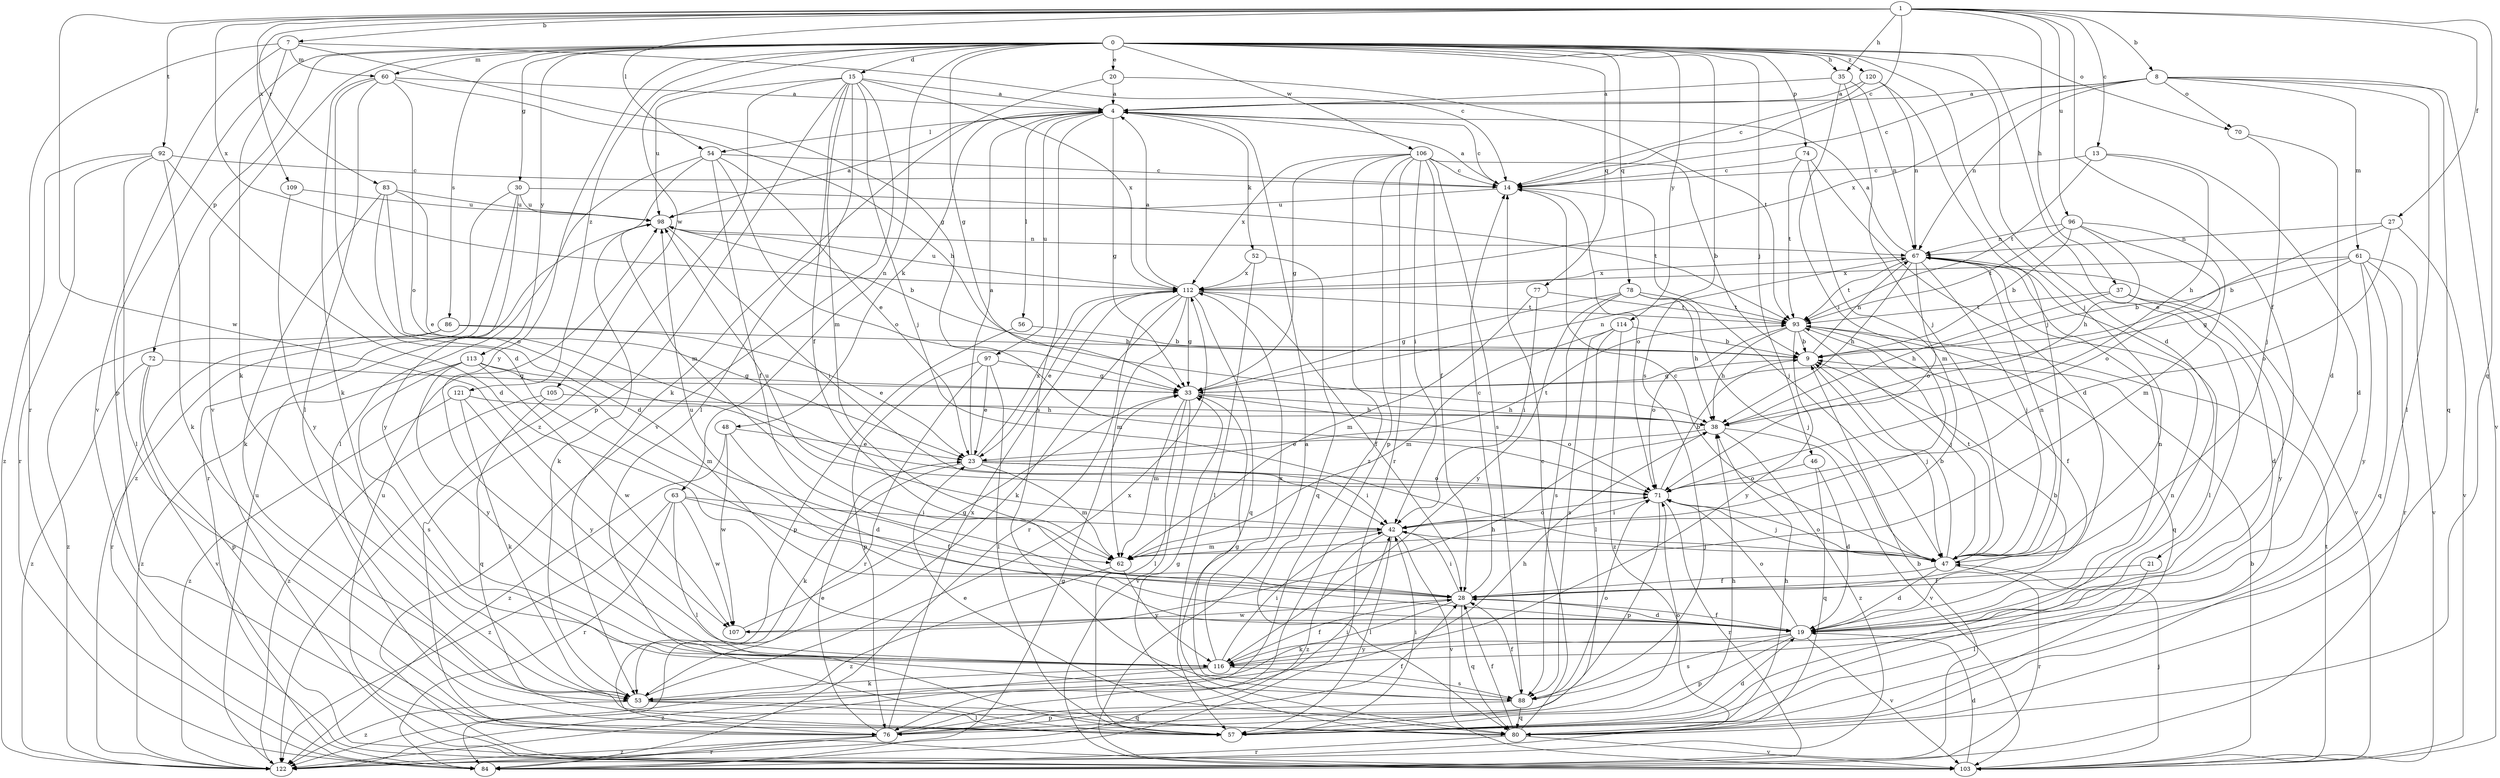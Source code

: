 strict digraph  {
0;
1;
4;
7;
8;
9;
13;
14;
15;
19;
20;
21;
23;
27;
28;
30;
33;
35;
37;
38;
42;
46;
47;
48;
52;
53;
54;
56;
57;
60;
61;
62;
63;
67;
70;
71;
72;
74;
76;
77;
78;
80;
83;
84;
86;
88;
92;
93;
96;
97;
98;
103;
105;
106;
107;
109;
112;
113;
114;
116;
120;
121;
122;
0 -> 15  [label=d];
0 -> 19  [label=d];
0 -> 20  [label=e];
0 -> 21  [label=e];
0 -> 30  [label=g];
0 -> 33  [label=g];
0 -> 35  [label=h];
0 -> 46  [label=j];
0 -> 47  [label=j];
0 -> 60  [label=m];
0 -> 63  [label=n];
0 -> 70  [label=o];
0 -> 72  [label=p];
0 -> 74  [label=p];
0 -> 76  [label=p];
0 -> 77  [label=q];
0 -> 78  [label=q];
0 -> 86  [label=s];
0 -> 88  [label=s];
0 -> 103  [label=v];
0 -> 105  [label=w];
0 -> 106  [label=w];
0 -> 113  [label=y];
0 -> 114  [label=y];
0 -> 116  [label=y];
0 -> 120  [label=z];
0 -> 121  [label=z];
1 -> 7  [label=b];
1 -> 8  [label=b];
1 -> 13  [label=c];
1 -> 14  [label=c];
1 -> 27  [label=f];
1 -> 28  [label=f];
1 -> 35  [label=h];
1 -> 37  [label=h];
1 -> 54  [label=l];
1 -> 80  [label=q];
1 -> 83  [label=r];
1 -> 92  [label=t];
1 -> 96  [label=u];
1 -> 107  [label=w];
1 -> 109  [label=x];
1 -> 112  [label=x];
4 -> 14  [label=c];
4 -> 33  [label=g];
4 -> 48  [label=k];
4 -> 52  [label=k];
4 -> 54  [label=l];
4 -> 56  [label=l];
4 -> 88  [label=s];
4 -> 97  [label=u];
7 -> 14  [label=c];
7 -> 33  [label=g];
7 -> 53  [label=k];
7 -> 60  [label=m];
7 -> 84  [label=r];
7 -> 103  [label=v];
8 -> 4  [label=a];
8 -> 14  [label=c];
8 -> 57  [label=l];
8 -> 61  [label=m];
8 -> 67  [label=n];
8 -> 70  [label=o];
8 -> 80  [label=q];
8 -> 103  [label=v];
8 -> 112  [label=x];
9 -> 33  [label=g];
9 -> 47  [label=j];
9 -> 67  [label=n];
13 -> 14  [label=c];
13 -> 19  [label=d];
13 -> 38  [label=h];
13 -> 93  [label=t];
14 -> 4  [label=a];
14 -> 47  [label=j];
14 -> 71  [label=o];
14 -> 98  [label=u];
15 -> 4  [label=a];
15 -> 28  [label=f];
15 -> 47  [label=j];
15 -> 57  [label=l];
15 -> 62  [label=m];
15 -> 76  [label=p];
15 -> 98  [label=u];
15 -> 103  [label=v];
15 -> 112  [label=x];
15 -> 122  [label=z];
19 -> 9  [label=b];
19 -> 28  [label=f];
19 -> 67  [label=n];
19 -> 71  [label=o];
19 -> 76  [label=p];
19 -> 88  [label=s];
19 -> 103  [label=v];
19 -> 116  [label=y];
20 -> 4  [label=a];
20 -> 53  [label=k];
20 -> 93  [label=t];
21 -> 28  [label=f];
21 -> 57  [label=l];
23 -> 4  [label=a];
23 -> 42  [label=i];
23 -> 53  [label=k];
23 -> 62  [label=m];
23 -> 71  [label=o];
23 -> 93  [label=t];
23 -> 112  [label=x];
27 -> 9  [label=b];
27 -> 67  [label=n];
27 -> 71  [label=o];
27 -> 103  [label=v];
28 -> 14  [label=c];
28 -> 19  [label=d];
28 -> 42  [label=i];
28 -> 53  [label=k];
28 -> 80  [label=q];
28 -> 98  [label=u];
28 -> 107  [label=w];
30 -> 84  [label=r];
30 -> 93  [label=t];
30 -> 98  [label=u];
30 -> 116  [label=y];
30 -> 122  [label=z];
33 -> 38  [label=h];
33 -> 57  [label=l];
33 -> 62  [label=m];
33 -> 67  [label=n];
33 -> 71  [label=o];
33 -> 103  [label=v];
35 -> 4  [label=a];
35 -> 42  [label=i];
35 -> 47  [label=j];
35 -> 67  [label=n];
37 -> 19  [label=d];
37 -> 38  [label=h];
37 -> 93  [label=t];
37 -> 116  [label=y];
38 -> 23  [label=e];
38 -> 103  [label=v];
38 -> 122  [label=z];
42 -> 47  [label=j];
42 -> 57  [label=l];
42 -> 62  [label=m];
42 -> 71  [label=o];
42 -> 98  [label=u];
42 -> 103  [label=v];
42 -> 122  [label=z];
46 -> 19  [label=d];
46 -> 71  [label=o];
46 -> 80  [label=q];
47 -> 9  [label=b];
47 -> 14  [label=c];
47 -> 19  [label=d];
47 -> 28  [label=f];
47 -> 67  [label=n];
47 -> 71  [label=o];
47 -> 84  [label=r];
47 -> 93  [label=t];
48 -> 19  [label=d];
48 -> 23  [label=e];
48 -> 107  [label=w];
48 -> 122  [label=z];
52 -> 57  [label=l];
52 -> 80  [label=q];
52 -> 112  [label=x];
53 -> 38  [label=h];
53 -> 57  [label=l];
53 -> 80  [label=q];
53 -> 112  [label=x];
53 -> 122  [label=z];
54 -> 14  [label=c];
54 -> 23  [label=e];
54 -> 28  [label=f];
54 -> 57  [label=l];
54 -> 62  [label=m];
54 -> 71  [label=o];
56 -> 9  [label=b];
56 -> 76  [label=p];
57 -> 19  [label=d];
57 -> 38  [label=h];
57 -> 42  [label=i];
57 -> 67  [label=n];
60 -> 4  [label=a];
60 -> 19  [label=d];
60 -> 38  [label=h];
60 -> 53  [label=k];
60 -> 57  [label=l];
60 -> 71  [label=o];
61 -> 9  [label=b];
61 -> 33  [label=g];
61 -> 80  [label=q];
61 -> 84  [label=r];
61 -> 103  [label=v];
61 -> 112  [label=x];
61 -> 116  [label=y];
62 -> 116  [label=y];
62 -> 122  [label=z];
63 -> 28  [label=f];
63 -> 42  [label=i];
63 -> 57  [label=l];
63 -> 84  [label=r];
63 -> 107  [label=w];
63 -> 122  [label=z];
67 -> 4  [label=a];
67 -> 38  [label=h];
67 -> 47  [label=j];
67 -> 57  [label=l];
67 -> 71  [label=o];
67 -> 93  [label=t];
67 -> 103  [label=v];
67 -> 112  [label=x];
70 -> 19  [label=d];
70 -> 47  [label=j];
71 -> 9  [label=b];
71 -> 42  [label=i];
71 -> 47  [label=j];
71 -> 76  [label=p];
71 -> 84  [label=r];
72 -> 33  [label=g];
72 -> 76  [label=p];
72 -> 103  [label=v];
72 -> 122  [label=z];
74 -> 14  [label=c];
74 -> 19  [label=d];
74 -> 62  [label=m];
74 -> 93  [label=t];
76 -> 23  [label=e];
76 -> 28  [label=f];
76 -> 42  [label=i];
76 -> 71  [label=o];
76 -> 84  [label=r];
76 -> 112  [label=x];
76 -> 122  [label=z];
77 -> 42  [label=i];
77 -> 62  [label=m];
77 -> 93  [label=t];
78 -> 33  [label=g];
78 -> 38  [label=h];
78 -> 47  [label=j];
78 -> 88  [label=s];
78 -> 93  [label=t];
78 -> 116  [label=y];
80 -> 14  [label=c];
80 -> 23  [label=e];
80 -> 28  [label=f];
80 -> 33  [label=g];
80 -> 38  [label=h];
80 -> 84  [label=r];
80 -> 103  [label=v];
83 -> 19  [label=d];
83 -> 23  [label=e];
83 -> 53  [label=k];
83 -> 71  [label=o];
83 -> 98  [label=u];
84 -> 9  [label=b];
84 -> 33  [label=g];
86 -> 9  [label=b];
86 -> 23  [label=e];
86 -> 84  [label=r];
86 -> 122  [label=z];
88 -> 28  [label=f];
88 -> 33  [label=g];
88 -> 71  [label=o];
88 -> 76  [label=p];
88 -> 80  [label=q];
92 -> 14  [label=c];
92 -> 19  [label=d];
92 -> 53  [label=k];
92 -> 57  [label=l];
92 -> 84  [label=r];
92 -> 122  [label=z];
93 -> 9  [label=b];
93 -> 28  [label=f];
93 -> 38  [label=h];
93 -> 47  [label=j];
93 -> 71  [label=o];
93 -> 80  [label=q];
93 -> 116  [label=y];
96 -> 9  [label=b];
96 -> 38  [label=h];
96 -> 62  [label=m];
96 -> 67  [label=n];
96 -> 71  [label=o];
96 -> 93  [label=t];
97 -> 23  [label=e];
97 -> 33  [label=g];
97 -> 57  [label=l];
97 -> 76  [label=p];
97 -> 84  [label=r];
98 -> 4  [label=a];
98 -> 9  [label=b];
98 -> 42  [label=i];
98 -> 53  [label=k];
98 -> 67  [label=n];
103 -> 4  [label=a];
103 -> 9  [label=b];
103 -> 19  [label=d];
103 -> 47  [label=j];
103 -> 93  [label=t];
103 -> 98  [label=u];
105 -> 38  [label=h];
105 -> 80  [label=q];
105 -> 122  [label=z];
106 -> 9  [label=b];
106 -> 14  [label=c];
106 -> 28  [label=f];
106 -> 33  [label=g];
106 -> 42  [label=i];
106 -> 76  [label=p];
106 -> 84  [label=r];
106 -> 88  [label=s];
106 -> 112  [label=x];
106 -> 122  [label=z];
107 -> 33  [label=g];
107 -> 38  [label=h];
109 -> 98  [label=u];
109 -> 116  [label=y];
112 -> 4  [label=a];
112 -> 23  [label=e];
112 -> 28  [label=f];
112 -> 33  [label=g];
112 -> 53  [label=k];
112 -> 62  [label=m];
112 -> 80  [label=q];
112 -> 84  [label=r];
112 -> 93  [label=t];
112 -> 98  [label=u];
113 -> 33  [label=g];
113 -> 62  [label=m];
113 -> 88  [label=s];
113 -> 107  [label=w];
113 -> 116  [label=y];
113 -> 122  [label=z];
114 -> 9  [label=b];
114 -> 57  [label=l];
114 -> 62  [label=m];
114 -> 88  [label=s];
114 -> 122  [label=z];
116 -> 28  [label=f];
116 -> 42  [label=i];
116 -> 53  [label=k];
116 -> 88  [label=s];
116 -> 112  [label=x];
116 -> 122  [label=z];
120 -> 4  [label=a];
120 -> 14  [label=c];
120 -> 47  [label=j];
120 -> 67  [label=n];
121 -> 38  [label=h];
121 -> 53  [label=k];
121 -> 116  [label=y];
121 -> 122  [label=z];
122 -> 98  [label=u];
}

